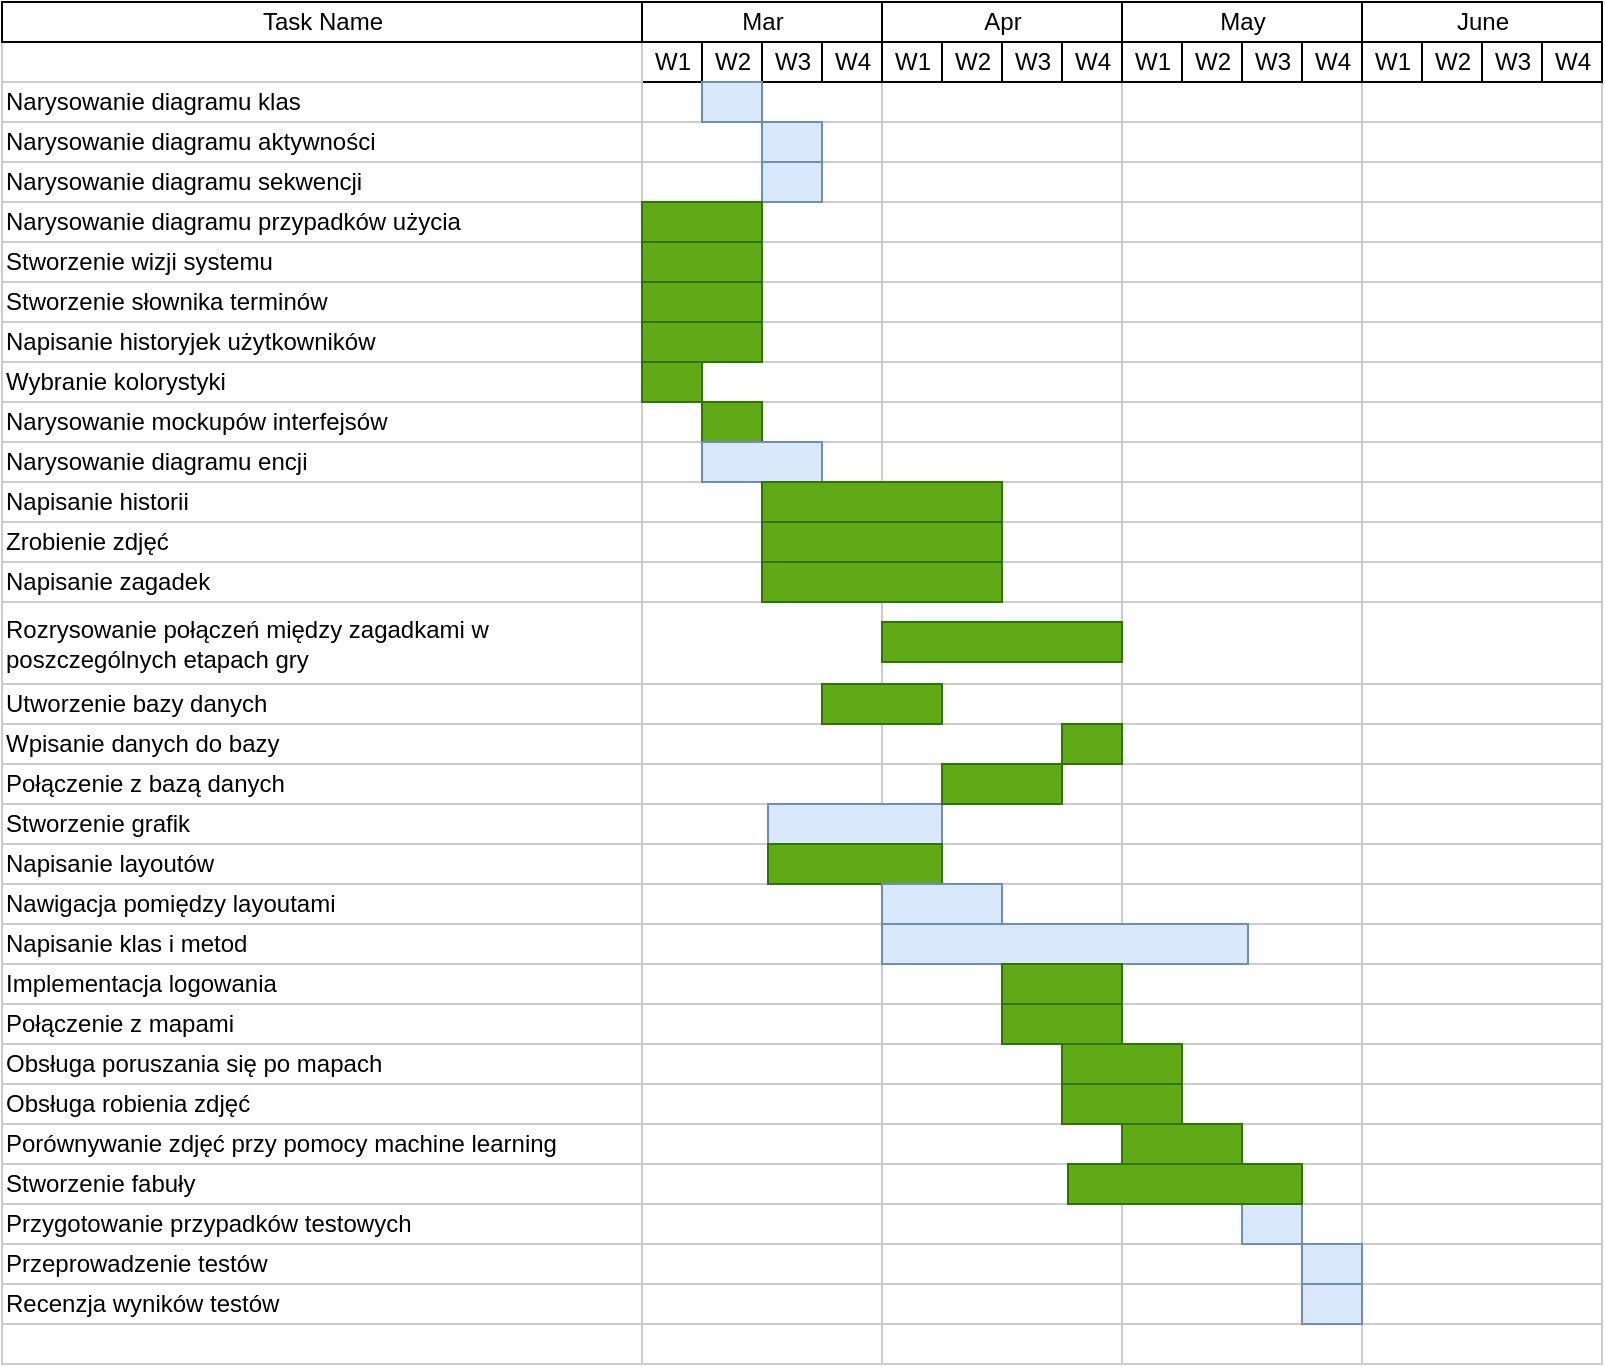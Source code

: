 <mxfile version="13.1.13" type="github">
  <diagram name="Page-1" id="2c4490ee-f0b8-94ab-5012-d5dc3445f7a3">
    <mxGraphModel dx="1038" dy="580" grid="1" gridSize="10" guides="1" tooltips="1" connect="0" arrows="1" fold="1" page="1" pageScale="1.5" pageWidth="1169" pageHeight="826" background="#ffffff" math="0" shadow="0">
      <root>
        <mxCell id="0" style=";html=1;" />
        <mxCell id="1" style=";html=1;" parent="0" />
        <mxCell id="67c90442a009f359-279" value="Mar" style="strokeWidth=1;fontStyle=0;html=1;" parent="1" vertex="1">
          <mxGeometry x="397" y="20" width="120" height="20" as="geometry" />
        </mxCell>
        <mxCell id="7a8b956e7d50b54d-104" value="Apr" style="strokeWidth=1;fontStyle=0;html=1;" parent="1" vertex="1">
          <mxGeometry x="517" y="20" width="120" height="20" as="geometry" />
        </mxCell>
        <mxCell id="7a8b956e7d50b54d-109" value="May" style="strokeWidth=1;fontStyle=0;html=1;" parent="1" vertex="1">
          <mxGeometry x="637" y="20" width="120" height="20" as="geometry" />
        </mxCell>
        <mxCell id="7a8b956e7d50b54d-114" value="June" style="strokeWidth=1;fontStyle=0;html=1;" parent="1" vertex="1">
          <mxGeometry x="757" y="20" width="120" height="20" as="geometry" />
        </mxCell>
        <mxCell id="7a8b956e7d50b54d-193" value="" style="align=left;strokeColor=#CCCCCC;html=1;" parent="1" vertex="1">
          <mxGeometry x="397" y="60" width="120" height="20" as="geometry" />
        </mxCell>
        <mxCell id="7a8b956e7d50b54d-194" value="" style="align=left;strokeColor=#CCCCCC;html=1;" parent="1" vertex="1">
          <mxGeometry x="397" y="80" width="120" height="20" as="geometry" />
        </mxCell>
        <mxCell id="7a8b956e7d50b54d-195" value="" style="align=left;strokeColor=#CCCCCC;html=1;" parent="1" vertex="1">
          <mxGeometry x="397" y="100" width="120" height="20" as="geometry" />
        </mxCell>
        <mxCell id="7a8b956e7d50b54d-196" value="" style="align=left;strokeColor=#CCCCCC;html=1;" parent="1" vertex="1">
          <mxGeometry x="397" y="120" width="120" height="20" as="geometry" />
        </mxCell>
        <mxCell id="7a8b956e7d50b54d-197" value="" style="align=left;strokeColor=#CCCCCC;html=1;" parent="1" vertex="1">
          <mxGeometry x="397" y="140" width="120" height="20" as="geometry" />
        </mxCell>
        <mxCell id="7a8b956e7d50b54d-198" value="" style="align=left;strokeColor=#CCCCCC;html=1;" parent="1" vertex="1">
          <mxGeometry x="397" y="160" width="120" height="20" as="geometry" />
        </mxCell>
        <mxCell id="7a8b956e7d50b54d-199" value="" style="align=left;strokeColor=#CCCCCC;html=1;" parent="1" vertex="1">
          <mxGeometry x="397" y="180" width="120" height="20" as="geometry" />
        </mxCell>
        <mxCell id="7a8b956e7d50b54d-200" value="" style="align=left;strokeColor=#CCCCCC;html=1;" parent="1" vertex="1">
          <mxGeometry x="397" y="200" width="120" height="20" as="geometry" />
        </mxCell>
        <mxCell id="7a8b956e7d50b54d-201" value="" style="align=left;strokeColor=#CCCCCC;html=1;" parent="1" vertex="1">
          <mxGeometry x="397" y="220" width="120" height="20" as="geometry" />
        </mxCell>
        <mxCell id="7a8b956e7d50b54d-202" value="" style="align=left;strokeColor=#CCCCCC;html=1;" parent="1" vertex="1">
          <mxGeometry x="397" y="240" width="120" height="20" as="geometry" />
        </mxCell>
        <mxCell id="7a8b956e7d50b54d-203" value="" style="align=left;strokeColor=#CCCCCC;html=1;" parent="1" vertex="1">
          <mxGeometry x="397" y="260" width="120" height="20" as="geometry" />
        </mxCell>
        <mxCell id="7a8b956e7d50b54d-204" value="" style="align=left;strokeColor=#CCCCCC;html=1;" parent="1" vertex="1">
          <mxGeometry x="397" y="280" width="120" height="20" as="geometry" />
        </mxCell>
        <mxCell id="7a8b956e7d50b54d-205" value="" style="align=left;strokeColor=#CCCCCC;html=1;" parent="1" vertex="1">
          <mxGeometry x="397" y="300" width="120" height="20" as="geometry" />
        </mxCell>
        <mxCell id="7a8b956e7d50b54d-206" value="" style="align=left;strokeColor=#CCCCCC;html=1;" parent="1" vertex="1">
          <mxGeometry x="397" y="320" width="120" height="41" as="geometry" />
        </mxCell>
        <mxCell id="7a8b956e7d50b54d-207" value="" style="align=left;strokeColor=#CCCCCC;html=1;" parent="1" vertex="1">
          <mxGeometry x="397" y="361" width="120" height="20" as="geometry" />
        </mxCell>
        <mxCell id="7a8b956e7d50b54d-208" value="" style="align=left;strokeColor=#CCCCCC;html=1;" parent="1" vertex="1">
          <mxGeometry x="397" y="381" width="120" height="20" as="geometry" />
        </mxCell>
        <mxCell id="7a8b956e7d50b54d-209" value="" style="align=left;strokeColor=#CCCCCC;html=1;" parent="1" vertex="1">
          <mxGeometry x="517" y="60" width="120" height="20" as="geometry" />
        </mxCell>
        <mxCell id="7a8b956e7d50b54d-210" value="" style="align=left;strokeColor=#CCCCCC;html=1;" parent="1" vertex="1">
          <mxGeometry x="517" y="80" width="120" height="20" as="geometry" />
        </mxCell>
        <mxCell id="7a8b956e7d50b54d-211" value="" style="align=left;strokeColor=#CCCCCC;html=1;" parent="1" vertex="1">
          <mxGeometry x="517" y="100" width="120" height="20" as="geometry" />
        </mxCell>
        <mxCell id="7a8b956e7d50b54d-212" value="" style="align=left;strokeColor=#CCCCCC;html=1;" parent="1" vertex="1">
          <mxGeometry x="517" y="120" width="120" height="20" as="geometry" />
        </mxCell>
        <mxCell id="7a8b956e7d50b54d-213" value="" style="align=left;strokeColor=#CCCCCC;html=1;" parent="1" vertex="1">
          <mxGeometry x="517" y="140" width="120" height="20" as="geometry" />
        </mxCell>
        <mxCell id="7a8b956e7d50b54d-214" value="" style="align=left;strokeColor=#CCCCCC;html=1;" parent="1" vertex="1">
          <mxGeometry x="517" y="160" width="120" height="20" as="geometry" />
        </mxCell>
        <mxCell id="7a8b956e7d50b54d-215" value="" style="align=left;strokeColor=#CCCCCC;html=1;" parent="1" vertex="1">
          <mxGeometry x="517" y="180" width="120" height="20" as="geometry" />
        </mxCell>
        <mxCell id="7a8b956e7d50b54d-216" value="" style="align=left;strokeColor=#CCCCCC;html=1;" parent="1" vertex="1">
          <mxGeometry x="517" y="200" width="120" height="20" as="geometry" />
        </mxCell>
        <mxCell id="7a8b956e7d50b54d-217" value="" style="align=left;strokeColor=#CCCCCC;html=1;" parent="1" vertex="1">
          <mxGeometry x="517" y="220" width="120" height="20" as="geometry" />
        </mxCell>
        <mxCell id="7a8b956e7d50b54d-218" value="" style="align=left;strokeColor=#CCCCCC;html=1;" parent="1" vertex="1">
          <mxGeometry x="517" y="240" width="120" height="20" as="geometry" />
        </mxCell>
        <mxCell id="7a8b956e7d50b54d-219" value="" style="align=left;strokeColor=#CCCCCC;html=1;" parent="1" vertex="1">
          <mxGeometry x="517" y="260" width="120" height="20" as="geometry" />
        </mxCell>
        <mxCell id="7a8b956e7d50b54d-220" value="" style="align=left;strokeColor=#CCCCCC;html=1;" parent="1" vertex="1">
          <mxGeometry x="517" y="280" width="120" height="20" as="geometry" />
        </mxCell>
        <mxCell id="7a8b956e7d50b54d-221" value="" style="align=left;strokeColor=#CCCCCC;html=1;" parent="1" vertex="1">
          <mxGeometry x="517" y="300" width="120" height="20" as="geometry" />
        </mxCell>
        <mxCell id="7a8b956e7d50b54d-222" value="" style="align=left;strokeColor=#CCCCCC;html=1;" parent="1" vertex="1">
          <mxGeometry x="517" y="320" width="120" height="41" as="geometry" />
        </mxCell>
        <mxCell id="7a8b956e7d50b54d-223" value="" style="align=left;strokeColor=#CCCCCC;html=1;" parent="1" vertex="1">
          <mxGeometry x="517" y="361" width="120" height="20" as="geometry" />
        </mxCell>
        <mxCell id="7a8b956e7d50b54d-224" value="" style="align=left;strokeColor=#CCCCCC;html=1;" parent="1" vertex="1">
          <mxGeometry x="517" y="381" width="120" height="20" as="geometry" />
        </mxCell>
        <mxCell id="7a8b956e7d50b54d-225" value="" style="align=left;strokeColor=#CCCCCC;html=1;" parent="1" vertex="1">
          <mxGeometry x="637" y="60" width="120" height="20" as="geometry" />
        </mxCell>
        <mxCell id="7a8b956e7d50b54d-226" value="" style="align=left;strokeColor=#CCCCCC;html=1;" parent="1" vertex="1">
          <mxGeometry x="637" y="80" width="120" height="20" as="geometry" />
        </mxCell>
        <mxCell id="7a8b956e7d50b54d-227" value="" style="align=left;strokeColor=#CCCCCC;html=1;" parent="1" vertex="1">
          <mxGeometry x="637" y="100" width="120" height="20" as="geometry" />
        </mxCell>
        <mxCell id="7a8b956e7d50b54d-228" value="" style="align=left;strokeColor=#CCCCCC;html=1;" parent="1" vertex="1">
          <mxGeometry x="637" y="120" width="120" height="20" as="geometry" />
        </mxCell>
        <mxCell id="7a8b956e7d50b54d-229" value="" style="align=left;strokeColor=#CCCCCC;html=1;" parent="1" vertex="1">
          <mxGeometry x="637" y="140" width="120" height="20" as="geometry" />
        </mxCell>
        <mxCell id="7a8b956e7d50b54d-230" value="" style="align=left;strokeColor=#CCCCCC;html=1;" parent="1" vertex="1">
          <mxGeometry x="637" y="160" width="120" height="20" as="geometry" />
        </mxCell>
        <mxCell id="7a8b956e7d50b54d-231" value="" style="align=left;strokeColor=#CCCCCC;html=1;" parent="1" vertex="1">
          <mxGeometry x="637" y="180" width="120" height="20" as="geometry" />
        </mxCell>
        <mxCell id="7a8b956e7d50b54d-232" value="" style="align=left;strokeColor=#CCCCCC;html=1;" parent="1" vertex="1">
          <mxGeometry x="637" y="200" width="120" height="20" as="geometry" />
        </mxCell>
        <mxCell id="7a8b956e7d50b54d-233" value="" style="align=left;strokeColor=#CCCCCC;html=1;" parent="1" vertex="1">
          <mxGeometry x="637" y="220" width="120" height="20" as="geometry" />
        </mxCell>
        <mxCell id="7a8b956e7d50b54d-234" value="" style="align=left;strokeColor=#CCCCCC;html=1;" parent="1" vertex="1">
          <mxGeometry x="637" y="240" width="120" height="20" as="geometry" />
        </mxCell>
        <mxCell id="7a8b956e7d50b54d-235" value="" style="align=left;strokeColor=#CCCCCC;html=1;" parent="1" vertex="1">
          <mxGeometry x="637" y="260" width="120" height="20" as="geometry" />
        </mxCell>
        <mxCell id="7a8b956e7d50b54d-236" value="" style="align=left;strokeColor=#CCCCCC;html=1;" parent="1" vertex="1">
          <mxGeometry x="637" y="280" width="120" height="20" as="geometry" />
        </mxCell>
        <mxCell id="7a8b956e7d50b54d-237" value="" style="align=left;strokeColor=#CCCCCC;html=1;" parent="1" vertex="1">
          <mxGeometry x="637" y="300" width="120" height="20" as="geometry" />
        </mxCell>
        <mxCell id="7a8b956e7d50b54d-238" value="" style="align=left;strokeColor=#CCCCCC;html=1;" parent="1" vertex="1">
          <mxGeometry x="637" y="320" width="120" height="41" as="geometry" />
        </mxCell>
        <mxCell id="7a8b956e7d50b54d-239" value="" style="align=left;strokeColor=#CCCCCC;html=1;" parent="1" vertex="1">
          <mxGeometry x="637" y="361" width="120" height="20" as="geometry" />
        </mxCell>
        <mxCell id="7a8b956e7d50b54d-240" value="" style="align=left;strokeColor=#CCCCCC;html=1;" parent="1" vertex="1">
          <mxGeometry x="637" y="381" width="120" height="20" as="geometry" />
        </mxCell>
        <mxCell id="7a8b956e7d50b54d-241" value="" style="align=left;strokeColor=#CCCCCC;html=1;" parent="1" vertex="1">
          <mxGeometry x="757" y="60" width="120" height="20" as="geometry" />
        </mxCell>
        <mxCell id="7a8b956e7d50b54d-242" value="" style="align=left;strokeColor=#CCCCCC;html=1;" parent="1" vertex="1">
          <mxGeometry x="757" y="80" width="120" height="20" as="geometry" />
        </mxCell>
        <mxCell id="7a8b956e7d50b54d-243" value="" style="align=left;strokeColor=#CCCCCC;html=1;" parent="1" vertex="1">
          <mxGeometry x="757" y="100" width="120" height="20" as="geometry" />
        </mxCell>
        <mxCell id="7a8b956e7d50b54d-244" value="" style="align=left;strokeColor=#CCCCCC;html=1;" parent="1" vertex="1">
          <mxGeometry x="757" y="120" width="120" height="20" as="geometry" />
        </mxCell>
        <mxCell id="7a8b956e7d50b54d-245" value="" style="align=left;strokeColor=#CCCCCC;html=1;" parent="1" vertex="1">
          <mxGeometry x="757" y="140" width="120" height="20" as="geometry" />
        </mxCell>
        <mxCell id="7a8b956e7d50b54d-246" value="" style="align=left;strokeColor=#CCCCCC;html=1;" parent="1" vertex="1">
          <mxGeometry x="757" y="160" width="120" height="20" as="geometry" />
        </mxCell>
        <mxCell id="7a8b956e7d50b54d-247" value="" style="align=left;strokeColor=#CCCCCC;html=1;" parent="1" vertex="1">
          <mxGeometry x="757" y="180" width="120" height="20" as="geometry" />
        </mxCell>
        <mxCell id="7a8b956e7d50b54d-248" value="" style="align=left;strokeColor=#CCCCCC;html=1;" parent="1" vertex="1">
          <mxGeometry x="757" y="200" width="120" height="20" as="geometry" />
        </mxCell>
        <mxCell id="7a8b956e7d50b54d-249" value="" style="align=left;strokeColor=#CCCCCC;html=1;" parent="1" vertex="1">
          <mxGeometry x="757" y="220" width="120" height="20" as="geometry" />
        </mxCell>
        <mxCell id="7a8b956e7d50b54d-250" value="" style="align=left;strokeColor=#CCCCCC;html=1;" parent="1" vertex="1">
          <mxGeometry x="757" y="240" width="120" height="20" as="geometry" />
        </mxCell>
        <mxCell id="7a8b956e7d50b54d-251" value="" style="align=left;strokeColor=#CCCCCC;html=1;" parent="1" vertex="1">
          <mxGeometry x="757" y="260" width="120" height="20" as="geometry" />
        </mxCell>
        <mxCell id="7a8b956e7d50b54d-252" value="" style="align=left;strokeColor=#CCCCCC;html=1;" parent="1" vertex="1">
          <mxGeometry x="757" y="280" width="120" height="20" as="geometry" />
        </mxCell>
        <mxCell id="7a8b956e7d50b54d-253" value="" style="align=left;strokeColor=#CCCCCC;html=1;" parent="1" vertex="1">
          <mxGeometry x="757" y="300" width="120" height="20" as="geometry" />
        </mxCell>
        <mxCell id="7a8b956e7d50b54d-254" value="" style="align=left;strokeColor=#CCCCCC;html=1;" parent="1" vertex="1">
          <mxGeometry x="757" y="320" width="120" height="41" as="geometry" />
        </mxCell>
        <mxCell id="7a8b956e7d50b54d-255" value="" style="align=left;strokeColor=#CCCCCC;html=1;" parent="1" vertex="1">
          <mxGeometry x="757" y="361" width="120" height="20" as="geometry" />
        </mxCell>
        <mxCell id="7a8b956e7d50b54d-256" value="" style="align=left;strokeColor=#CCCCCC;html=1;" parent="1" vertex="1">
          <mxGeometry x="757" y="381" width="120" height="20" as="geometry" />
        </mxCell>
        <mxCell id="7a8b956e7d50b54d-100" value="W1" style="strokeWidth=1;fontStyle=0;html=1;" parent="1" vertex="1">
          <mxGeometry x="397" y="40" width="30" height="20" as="geometry" />
        </mxCell>
        <mxCell id="7a8b956e7d50b54d-101" value="W2" style="strokeWidth=1;fontStyle=0;html=1;imageWidth=24;" parent="1" vertex="1">
          <mxGeometry x="427" y="40" width="30" height="20" as="geometry" />
        </mxCell>
        <mxCell id="7a8b956e7d50b54d-102" value="W3" style="strokeWidth=1;fontStyle=0;html=1;" parent="1" vertex="1">
          <mxGeometry x="457" y="40" width="30" height="20" as="geometry" />
        </mxCell>
        <mxCell id="7a8b956e7d50b54d-103" value="W4" style="strokeWidth=1;fontStyle=0;html=1;" parent="1" vertex="1">
          <mxGeometry x="487" y="40" width="30" height="20" as="geometry" />
        </mxCell>
        <mxCell id="7a8b956e7d50b54d-105" value="W1" style="strokeWidth=1;fontStyle=0;html=1;" parent="1" vertex="1">
          <mxGeometry x="517" y="40" width="30" height="20" as="geometry" />
        </mxCell>
        <mxCell id="7a8b956e7d50b54d-106" value="W2" style="strokeWidth=1;fontStyle=0;html=1;" parent="1" vertex="1">
          <mxGeometry x="547" y="40" width="30" height="20" as="geometry" />
        </mxCell>
        <mxCell id="7a8b956e7d50b54d-107" value="W3" style="strokeWidth=1;fontStyle=0;html=1;" parent="1" vertex="1">
          <mxGeometry x="577" y="40" width="30" height="20" as="geometry" />
        </mxCell>
        <mxCell id="7a8b956e7d50b54d-108" value="W4" style="strokeWidth=1;fontStyle=0;html=1;" parent="1" vertex="1">
          <mxGeometry x="607" y="40" width="30" height="20" as="geometry" />
        </mxCell>
        <mxCell id="7a8b956e7d50b54d-110" value="W1" style="strokeWidth=1;fontStyle=0;html=1;" parent="1" vertex="1">
          <mxGeometry x="637" y="40" width="30" height="20" as="geometry" />
        </mxCell>
        <mxCell id="7a8b956e7d50b54d-111" value="W2" style="strokeWidth=1;fontStyle=0;html=1;" parent="1" vertex="1">
          <mxGeometry x="667" y="40" width="30" height="20" as="geometry" />
        </mxCell>
        <mxCell id="7a8b956e7d50b54d-112" value="W3" style="strokeWidth=1;fontStyle=0;html=1;" parent="1" vertex="1">
          <mxGeometry x="697" y="40" width="30" height="20" as="geometry" />
        </mxCell>
        <mxCell id="7a8b956e7d50b54d-113" value="W4" style="strokeWidth=1;fontStyle=0;html=1;" parent="1" vertex="1">
          <mxGeometry x="727" y="40" width="30" height="20" as="geometry" />
        </mxCell>
        <mxCell id="7a8b956e7d50b54d-115" value="W1" style="strokeWidth=1;fontStyle=0;html=1;" parent="1" vertex="1">
          <mxGeometry x="757" y="40" width="30" height="20" as="geometry" />
        </mxCell>
        <mxCell id="7a8b956e7d50b54d-116" value="W2" style="strokeWidth=1;fontStyle=0;html=1;" parent="1" vertex="1">
          <mxGeometry x="787" y="40" width="30" height="20" as="geometry" />
        </mxCell>
        <mxCell id="7a8b956e7d50b54d-117" value="W3" style="strokeWidth=1;fontStyle=0;html=1;" parent="1" vertex="1">
          <mxGeometry x="817" y="40" width="30" height="20" as="geometry" />
        </mxCell>
        <mxCell id="7a8b956e7d50b54d-118" value="W4" style="strokeWidth=1;fontStyle=0;html=1;" parent="1" vertex="1">
          <mxGeometry x="847" y="40" width="30" height="20" as="geometry" />
        </mxCell>
        <mxCell id="7a8b956e7d50b54d-358" value="" style="align=left;strokeColor=#6c8ebf;html=1;fillColor=#dae8fc;" parent="1" vertex="1">
          <mxGeometry x="427" y="60" width="30" height="20" as="geometry" />
        </mxCell>
        <mxCell id="7a8b956e7d50b54d-359" value="" style="align=left;strokeColor=#6c8ebf;html=1;fillColor=#dae8fc;" parent="1" vertex="1">
          <mxGeometry x="457" y="80" width="30" height="20" as="geometry" />
        </mxCell>
        <mxCell id="7a8b956e7d50b54d-360" value="" style="align=left;strokeColor=#6c8ebf;html=1;fillColor=#dae8fc;" parent="1" vertex="1">
          <mxGeometry x="457" y="100" width="30" height="20" as="geometry" />
        </mxCell>
        <mxCell id="xku63MTmwabZHnDBrseJ-1" value="" style="align=left;strokeColor=#CCCCCC;html=1;" parent="1" vertex="1">
          <mxGeometry x="77.0" y="40.0" width="320.0" height="20.0" as="geometry" />
        </mxCell>
        <mxCell id="xku63MTmwabZHnDBrseJ-2" value="Narysowanie diagramu klas" style="align=left;strokeColor=#CCCCCC;html=1;" parent="1" vertex="1">
          <mxGeometry x="77" y="60.0" width="320" height="20" as="geometry" />
        </mxCell>
        <mxCell id="xku63MTmwabZHnDBrseJ-3" value="Narysowanie diagramu aktywności" style="align=left;strokeColor=#CCCCCC;html=1;" parent="1" vertex="1">
          <mxGeometry x="77.0" y="80.0" width="320.0" height="20" as="geometry" />
        </mxCell>
        <mxCell id="xku63MTmwabZHnDBrseJ-4" value="Narysowanie diagramu sekwencji" style="align=left;strokeColor=#CCCCCC;html=1;" parent="1" vertex="1">
          <mxGeometry x="77.0" y="100.0" width="320.0" height="20" as="geometry" />
        </mxCell>
        <mxCell id="xku63MTmwabZHnDBrseJ-5" value="Narysowanie diagramu przypadków użycia" style="align=left;strokeColor=#CCCCCC;html=1;" parent="1" vertex="1">
          <mxGeometry x="77.0" y="120.0" width="320.0" height="20" as="geometry" />
        </mxCell>
        <mxCell id="xku63MTmwabZHnDBrseJ-6" value="Stworzenie wizji systemu" style="align=left;strokeColor=#CCCCCC;html=1;" parent="1" vertex="1">
          <mxGeometry x="77.0" y="140.0" width="320.0" height="20" as="geometry" />
        </mxCell>
        <mxCell id="xku63MTmwabZHnDBrseJ-7" value="Task Name" style="strokeWidth=1;fontStyle=0;html=1;" parent="1" vertex="1">
          <mxGeometry x="77" y="20" width="320" height="20" as="geometry" />
        </mxCell>
        <mxCell id="xku63MTmwabZHnDBrseJ-8" value="Stworzenie słownika terminów" style="align=left;strokeColor=#CCCCCC;html=1;" parent="1" vertex="1">
          <mxGeometry x="77.0" y="160.0" width="320.0" height="20" as="geometry" />
        </mxCell>
        <mxCell id="xku63MTmwabZHnDBrseJ-9" value="Napisanie historyjek użytkowników" style="align=left;strokeColor=#CCCCCC;html=1;" parent="1" vertex="1">
          <mxGeometry x="77.0" y="180.0" width="320.0" height="20" as="geometry" />
        </mxCell>
        <mxCell id="xku63MTmwabZHnDBrseJ-10" value="Wybranie kolorystyki" style="align=left;strokeColor=#CCCCCC;html=1;" parent="1" vertex="1">
          <mxGeometry x="77.0" y="200.0" width="320.0" height="20" as="geometry" />
        </mxCell>
        <mxCell id="xku63MTmwabZHnDBrseJ-13" value="Narysowanie mockupów interfejsów" style="align=left;strokeColor=#CCCCCC;html=1;" parent="1" vertex="1">
          <mxGeometry x="77.0" y="220.0" width="320.0" height="20" as="geometry" />
        </mxCell>
        <mxCell id="xku63MTmwabZHnDBrseJ-14" value="Narysowanie diagramu encji" style="align=left;strokeColor=#CCCCCC;html=1;" parent="1" vertex="1">
          <mxGeometry x="77.0" y="240.0" width="320.0" height="20" as="geometry" />
        </mxCell>
        <mxCell id="xku63MTmwabZHnDBrseJ-15" value="Napisanie historii&amp;nbsp;" style="align=left;strokeColor=#CCCCCC;html=1;" parent="1" vertex="1">
          <mxGeometry x="77.0" y="260.0" width="320.0" height="20" as="geometry" />
        </mxCell>
        <mxCell id="xku63MTmwabZHnDBrseJ-16" value="Zrobienie zdjęć" style="align=left;strokeColor=#CCCCCC;html=1;" parent="1" vertex="1">
          <mxGeometry x="77.0" y="280.0" width="320.0" height="20" as="geometry" />
        </mxCell>
        <mxCell id="xku63MTmwabZHnDBrseJ-17" value="Napisanie zagadek" style="align=left;strokeColor=#CCCCCC;html=1;" parent="1" vertex="1">
          <mxGeometry x="77.0" y="300.0" width="320.0" height="20" as="geometry" />
        </mxCell>
        <mxCell id="xku63MTmwabZHnDBrseJ-18" value="Rozrysowanie połączeń między zagadkami w &lt;br&gt;poszczególnych etapach gry" style="align=left;strokeColor=#CCCCCC;html=1;" parent="1" vertex="1">
          <mxGeometry x="77" y="320" width="320" height="41" as="geometry" />
        </mxCell>
        <mxCell id="xku63MTmwabZHnDBrseJ-19" value="Utworzenie bazy danych" style="align=left;strokeColor=#CCCCCC;html=1;" parent="1" vertex="1">
          <mxGeometry x="77.0" y="361.0" width="320.0" height="20" as="geometry" />
        </mxCell>
        <mxCell id="xku63MTmwabZHnDBrseJ-20" value="Wpisanie danych do bazy" style="align=left;strokeColor=#CCCCCC;html=1;" parent="1" vertex="1">
          <mxGeometry x="77.0" y="381.0" width="320.0" height="20" as="geometry" />
        </mxCell>
        <mxCell id="xku63MTmwabZHnDBrseJ-21" value="" style="align=left;strokeColor=#CCCCCC;html=1;" parent="1" vertex="1">
          <mxGeometry x="397" y="401" width="120" height="20" as="geometry" />
        </mxCell>
        <mxCell id="xku63MTmwabZHnDBrseJ-22" value="" style="align=left;strokeColor=#CCCCCC;html=1;" parent="1" vertex="1">
          <mxGeometry x="397" y="421" width="120" height="20" as="geometry" />
        </mxCell>
        <mxCell id="xku63MTmwabZHnDBrseJ-23" value="" style="align=left;strokeColor=#CCCCCC;html=1;" parent="1" vertex="1">
          <mxGeometry x="397" y="441" width="120" height="20" as="geometry" />
        </mxCell>
        <mxCell id="xku63MTmwabZHnDBrseJ-24" value="" style="align=left;strokeColor=#CCCCCC;html=1;" parent="1" vertex="1">
          <mxGeometry x="397" y="461" width="120" height="20" as="geometry" />
        </mxCell>
        <mxCell id="xku63MTmwabZHnDBrseJ-25" value="" style="align=left;strokeColor=#CCCCCC;html=1;" parent="1" vertex="1">
          <mxGeometry x="397" y="481" width="120" height="20" as="geometry" />
        </mxCell>
        <mxCell id="xku63MTmwabZHnDBrseJ-26" value="" style="align=left;strokeColor=#CCCCCC;html=1;" parent="1" vertex="1">
          <mxGeometry x="397" y="501" width="120" height="20" as="geometry" />
        </mxCell>
        <mxCell id="xku63MTmwabZHnDBrseJ-27" value="" style="align=left;strokeColor=#CCCCCC;html=1;" parent="1" vertex="1">
          <mxGeometry x="397" y="521" width="120" height="20" as="geometry" />
        </mxCell>
        <mxCell id="xku63MTmwabZHnDBrseJ-28" value="" style="align=left;strokeColor=#CCCCCC;html=1;" parent="1" vertex="1">
          <mxGeometry x="397" y="541" width="120" height="20" as="geometry" />
        </mxCell>
        <mxCell id="xku63MTmwabZHnDBrseJ-29" value="" style="align=left;strokeColor=#CCCCCC;html=1;" parent="1" vertex="1">
          <mxGeometry x="517" y="401" width="120" height="20" as="geometry" />
        </mxCell>
        <mxCell id="xku63MTmwabZHnDBrseJ-30" value="" style="align=left;strokeColor=#CCCCCC;html=1;" parent="1" vertex="1">
          <mxGeometry x="517" y="421" width="120" height="20" as="geometry" />
        </mxCell>
        <mxCell id="xku63MTmwabZHnDBrseJ-31" value="" style="align=left;strokeColor=#CCCCCC;html=1;" parent="1" vertex="1">
          <mxGeometry x="517" y="441" width="120" height="20" as="geometry" />
        </mxCell>
        <mxCell id="xku63MTmwabZHnDBrseJ-32" value="" style="align=left;strokeColor=#CCCCCC;html=1;" parent="1" vertex="1">
          <mxGeometry x="517" y="461" width="120" height="20" as="geometry" />
        </mxCell>
        <mxCell id="xku63MTmwabZHnDBrseJ-33" value="" style="align=left;strokeColor=#CCCCCC;html=1;" parent="1" vertex="1">
          <mxGeometry x="517" y="481" width="120" height="20" as="geometry" />
        </mxCell>
        <mxCell id="xku63MTmwabZHnDBrseJ-34" value="" style="align=left;strokeColor=#CCCCCC;html=1;" parent="1" vertex="1">
          <mxGeometry x="517" y="501" width="120" height="20" as="geometry" />
        </mxCell>
        <mxCell id="xku63MTmwabZHnDBrseJ-35" value="" style="align=left;strokeColor=#CCCCCC;html=1;" parent="1" vertex="1">
          <mxGeometry x="517" y="521" width="120" height="20" as="geometry" />
        </mxCell>
        <mxCell id="xku63MTmwabZHnDBrseJ-36" value="" style="align=left;strokeColor=#CCCCCC;html=1;" parent="1" vertex="1">
          <mxGeometry x="517" y="541" width="120" height="20" as="geometry" />
        </mxCell>
        <mxCell id="xku63MTmwabZHnDBrseJ-37" value="" style="align=left;strokeColor=#CCCCCC;html=1;" parent="1" vertex="1">
          <mxGeometry x="637" y="401" width="120" height="20" as="geometry" />
        </mxCell>
        <mxCell id="xku63MTmwabZHnDBrseJ-38" value="" style="align=left;strokeColor=#CCCCCC;html=1;" parent="1" vertex="1">
          <mxGeometry x="637" y="421" width="120" height="20" as="geometry" />
        </mxCell>
        <mxCell id="xku63MTmwabZHnDBrseJ-39" value="" style="align=left;strokeColor=#CCCCCC;html=1;" parent="1" vertex="1">
          <mxGeometry x="637" y="441" width="120" height="20" as="geometry" />
        </mxCell>
        <mxCell id="xku63MTmwabZHnDBrseJ-40" value="" style="align=left;strokeColor=#CCCCCC;html=1;" parent="1" vertex="1">
          <mxGeometry x="637" y="461" width="120" height="20" as="geometry" />
        </mxCell>
        <mxCell id="xku63MTmwabZHnDBrseJ-41" value="" style="align=left;strokeColor=#CCCCCC;html=1;" parent="1" vertex="1">
          <mxGeometry x="637" y="481" width="120" height="20" as="geometry" />
        </mxCell>
        <mxCell id="xku63MTmwabZHnDBrseJ-42" value="" style="align=left;strokeColor=#CCCCCC;html=1;" parent="1" vertex="1">
          <mxGeometry x="637" y="501" width="120" height="20" as="geometry" />
        </mxCell>
        <mxCell id="xku63MTmwabZHnDBrseJ-43" value="" style="align=left;strokeColor=#CCCCCC;html=1;" parent="1" vertex="1">
          <mxGeometry x="637" y="521" width="120" height="20" as="geometry" />
        </mxCell>
        <mxCell id="xku63MTmwabZHnDBrseJ-44" value="" style="align=left;strokeColor=#CCCCCC;html=1;" parent="1" vertex="1">
          <mxGeometry x="637" y="541" width="120" height="20" as="geometry" />
        </mxCell>
        <mxCell id="xku63MTmwabZHnDBrseJ-45" value="" style="align=left;strokeColor=#CCCCCC;html=1;" parent="1" vertex="1">
          <mxGeometry x="757" y="401" width="120" height="20" as="geometry" />
        </mxCell>
        <mxCell id="xku63MTmwabZHnDBrseJ-46" value="" style="align=left;strokeColor=#CCCCCC;html=1;" parent="1" vertex="1">
          <mxGeometry x="757" y="421" width="120" height="20" as="geometry" />
        </mxCell>
        <mxCell id="xku63MTmwabZHnDBrseJ-47" value="" style="align=left;strokeColor=#CCCCCC;html=1;" parent="1" vertex="1">
          <mxGeometry x="757" y="441" width="120" height="20" as="geometry" />
        </mxCell>
        <mxCell id="xku63MTmwabZHnDBrseJ-48" value="" style="align=left;strokeColor=#CCCCCC;html=1;" parent="1" vertex="1">
          <mxGeometry x="757" y="461" width="120" height="20" as="geometry" />
        </mxCell>
        <mxCell id="xku63MTmwabZHnDBrseJ-49" value="" style="align=left;strokeColor=#CCCCCC;html=1;" parent="1" vertex="1">
          <mxGeometry x="757" y="481" width="120" height="20" as="geometry" />
        </mxCell>
        <mxCell id="xku63MTmwabZHnDBrseJ-50" value="" style="align=left;strokeColor=#CCCCCC;html=1;" parent="1" vertex="1">
          <mxGeometry x="757" y="501" width="120" height="20" as="geometry" />
        </mxCell>
        <mxCell id="xku63MTmwabZHnDBrseJ-51" value="" style="align=left;strokeColor=#CCCCCC;html=1;" parent="1" vertex="1">
          <mxGeometry x="757" y="521" width="120" height="20" as="geometry" />
        </mxCell>
        <mxCell id="xku63MTmwabZHnDBrseJ-52" value="" style="align=left;strokeColor=#CCCCCC;html=1;" parent="1" vertex="1">
          <mxGeometry x="757" y="541" width="120" height="20" as="geometry" />
        </mxCell>
        <mxCell id="xku63MTmwabZHnDBrseJ-55" value="Połączenie z bazą danych" style="align=left;strokeColor=#CCCCCC;html=1;" parent="1" vertex="1">
          <mxGeometry x="77.0" y="401.0" width="320.0" height="20" as="geometry" />
        </mxCell>
        <mxCell id="xku63MTmwabZHnDBrseJ-56" value="Stworzenie grafik" style="align=left;strokeColor=#CCCCCC;html=1;" parent="1" vertex="1">
          <mxGeometry x="77.0" y="421.0" width="320.0" height="20" as="geometry" />
        </mxCell>
        <mxCell id="xku63MTmwabZHnDBrseJ-57" value="Napisanie layoutów" style="align=left;strokeColor=#CCCCCC;html=1;" parent="1" vertex="1">
          <mxGeometry x="77.0" y="441.0" width="320.0" height="20" as="geometry" />
        </mxCell>
        <mxCell id="xku63MTmwabZHnDBrseJ-58" value="Nawigacja pomiędzy layoutami" style="align=left;strokeColor=#CCCCCC;html=1;" parent="1" vertex="1">
          <mxGeometry x="77.0" y="461.0" width="320.0" height="20" as="geometry" />
        </mxCell>
        <mxCell id="xku63MTmwabZHnDBrseJ-59" value="Napisanie klas i metod" style="align=left;strokeColor=#CCCCCC;html=1;" parent="1" vertex="1">
          <mxGeometry x="77.0" y="481.0" width="320.0" height="20" as="geometry" />
        </mxCell>
        <mxCell id="xku63MTmwabZHnDBrseJ-60" value="Implementacja logowania" style="align=left;strokeColor=#CCCCCC;html=1;" parent="1" vertex="1">
          <mxGeometry x="77.0" y="501.0" width="320.0" height="20" as="geometry" />
        </mxCell>
        <mxCell id="xku63MTmwabZHnDBrseJ-61" value="Połączenie z mapami" style="align=left;strokeColor=#CCCCCC;html=1;" parent="1" vertex="1">
          <mxGeometry x="77.0" y="521.0" width="320.0" height="20" as="geometry" />
        </mxCell>
        <mxCell id="xku63MTmwabZHnDBrseJ-62" value="Obsługa poruszania się po mapach" style="align=left;strokeColor=#CCCCCC;html=1;" parent="1" vertex="1">
          <mxGeometry x="77.0" y="541.0" width="320.0" height="20" as="geometry" />
        </mxCell>
        <mxCell id="xku63MTmwabZHnDBrseJ-153" value="" style="align=left;strokeColor=#CCCCCC;html=1;" parent="1" vertex="1">
          <mxGeometry x="397" y="561" width="120" height="20" as="geometry" />
        </mxCell>
        <mxCell id="xku63MTmwabZHnDBrseJ-154" value="" style="align=left;strokeColor=#CCCCCC;html=1;" parent="1" vertex="1">
          <mxGeometry x="397" y="581" width="120" height="20" as="geometry" />
        </mxCell>
        <mxCell id="xku63MTmwabZHnDBrseJ-155" value="" style="align=left;strokeColor=#CCCCCC;html=1;" parent="1" vertex="1">
          <mxGeometry x="517" y="561" width="120" height="20" as="geometry" />
        </mxCell>
        <mxCell id="xku63MTmwabZHnDBrseJ-156" value="" style="align=left;strokeColor=#CCCCCC;html=1;" parent="1" vertex="1">
          <mxGeometry x="517" y="581" width="120" height="20" as="geometry" />
        </mxCell>
        <mxCell id="xku63MTmwabZHnDBrseJ-157" value="" style="align=left;strokeColor=#CCCCCC;html=1;" parent="1" vertex="1">
          <mxGeometry x="637" y="561" width="120" height="20" as="geometry" />
        </mxCell>
        <mxCell id="xku63MTmwabZHnDBrseJ-158" value="" style="align=left;strokeColor=#CCCCCC;html=1;" parent="1" vertex="1">
          <mxGeometry x="637" y="581" width="120" height="20" as="geometry" />
        </mxCell>
        <mxCell id="xku63MTmwabZHnDBrseJ-159" value="" style="align=left;strokeColor=#CCCCCC;html=1;" parent="1" vertex="1">
          <mxGeometry x="757" y="561" width="120" height="20" as="geometry" />
        </mxCell>
        <mxCell id="xku63MTmwabZHnDBrseJ-160" value="" style="align=left;strokeColor=#CCCCCC;html=1;" parent="1" vertex="1">
          <mxGeometry x="757" y="581" width="120" height="20" as="geometry" />
        </mxCell>
        <mxCell id="xku63MTmwabZHnDBrseJ-161" value="Obsługa robienia zdjęć" style="align=left;strokeColor=#CCCCCC;html=1;" parent="1" vertex="1">
          <mxGeometry x="77.0" y="561.0" width="320.0" height="20" as="geometry" />
        </mxCell>
        <mxCell id="xku63MTmwabZHnDBrseJ-162" value="Porównywanie zdjęć przy pomocy machine learning" style="align=left;strokeColor=#CCCCCC;html=1;" parent="1" vertex="1">
          <mxGeometry x="77.0" y="581.0" width="320.0" height="20" as="geometry" />
        </mxCell>
        <mxCell id="xku63MTmwabZHnDBrseJ-163" value="" style="align=left;strokeColor=#CCCCCC;html=1;" parent="1" vertex="1">
          <mxGeometry x="397" y="601" width="120" height="20" as="geometry" />
        </mxCell>
        <mxCell id="xku63MTmwabZHnDBrseJ-164" value="" style="align=left;strokeColor=#CCCCCC;html=1;" parent="1" vertex="1">
          <mxGeometry x="397" y="621" width="120" height="20" as="geometry" />
        </mxCell>
        <mxCell id="xku63MTmwabZHnDBrseJ-165" value="" style="align=left;strokeColor=#CCCCCC;html=1;" parent="1" vertex="1">
          <mxGeometry x="397" y="641" width="120" height="20" as="geometry" />
        </mxCell>
        <mxCell id="xku63MTmwabZHnDBrseJ-166" value="" style="align=left;strokeColor=#CCCCCC;html=1;" parent="1" vertex="1">
          <mxGeometry x="397" y="661" width="120" height="20" as="geometry" />
        </mxCell>
        <mxCell id="xku63MTmwabZHnDBrseJ-167" value="" style="align=left;strokeColor=#CCCCCC;html=1;" parent="1" vertex="1">
          <mxGeometry x="397" y="681" width="120" height="20" as="geometry" />
        </mxCell>
        <mxCell id="xku63MTmwabZHnDBrseJ-171" value="" style="align=left;strokeColor=#CCCCCC;html=1;" parent="1" vertex="1">
          <mxGeometry x="517" y="601" width="120" height="20" as="geometry" />
        </mxCell>
        <mxCell id="xku63MTmwabZHnDBrseJ-172" value="" style="align=left;strokeColor=#CCCCCC;html=1;" parent="1" vertex="1">
          <mxGeometry x="517" y="621" width="120" height="20" as="geometry" />
        </mxCell>
        <mxCell id="xku63MTmwabZHnDBrseJ-173" value="" style="align=left;strokeColor=#CCCCCC;html=1;" parent="1" vertex="1">
          <mxGeometry x="517" y="641" width="120" height="20" as="geometry" />
        </mxCell>
        <mxCell id="xku63MTmwabZHnDBrseJ-174" value="" style="align=left;strokeColor=#CCCCCC;html=1;" parent="1" vertex="1">
          <mxGeometry x="517" y="661" width="120" height="20" as="geometry" />
        </mxCell>
        <mxCell id="xku63MTmwabZHnDBrseJ-175" value="" style="align=left;strokeColor=#CCCCCC;html=1;" parent="1" vertex="1">
          <mxGeometry x="517" y="681" width="120" height="20" as="geometry" />
        </mxCell>
        <mxCell id="xku63MTmwabZHnDBrseJ-179" value="" style="align=left;strokeColor=#CCCCCC;html=1;" parent="1" vertex="1">
          <mxGeometry x="637" y="601" width="120" height="20" as="geometry" />
        </mxCell>
        <mxCell id="xku63MTmwabZHnDBrseJ-180" value="" style="align=left;strokeColor=#CCCCCC;html=1;" parent="1" vertex="1">
          <mxGeometry x="637" y="621" width="120" height="20" as="geometry" />
        </mxCell>
        <mxCell id="xku63MTmwabZHnDBrseJ-181" value="" style="align=left;strokeColor=#CCCCCC;html=1;" parent="1" vertex="1">
          <mxGeometry x="637" y="641" width="120" height="20" as="geometry" />
        </mxCell>
        <mxCell id="xku63MTmwabZHnDBrseJ-182" value="" style="align=left;strokeColor=#CCCCCC;html=1;" parent="1" vertex="1">
          <mxGeometry x="637" y="661" width="120" height="20" as="geometry" />
        </mxCell>
        <mxCell id="xku63MTmwabZHnDBrseJ-183" value="" style="align=left;strokeColor=#CCCCCC;html=1;" parent="1" vertex="1">
          <mxGeometry x="637" y="681" width="120" height="20" as="geometry" />
        </mxCell>
        <mxCell id="xku63MTmwabZHnDBrseJ-187" value="" style="align=left;strokeColor=#CCCCCC;html=1;" parent="1" vertex="1">
          <mxGeometry x="757" y="601" width="120" height="20" as="geometry" />
        </mxCell>
        <mxCell id="xku63MTmwabZHnDBrseJ-188" value="" style="align=left;strokeColor=#CCCCCC;html=1;" parent="1" vertex="1">
          <mxGeometry x="757" y="621" width="120" height="20" as="geometry" />
        </mxCell>
        <mxCell id="xku63MTmwabZHnDBrseJ-189" value="" style="align=left;strokeColor=#CCCCCC;html=1;" parent="1" vertex="1">
          <mxGeometry x="757" y="641" width="120" height="20" as="geometry" />
        </mxCell>
        <mxCell id="xku63MTmwabZHnDBrseJ-190" value="" style="align=left;strokeColor=#CCCCCC;html=1;" parent="1" vertex="1">
          <mxGeometry x="757" y="661" width="120" height="20" as="geometry" />
        </mxCell>
        <mxCell id="xku63MTmwabZHnDBrseJ-191" value="" style="align=left;strokeColor=#CCCCCC;html=1;" parent="1" vertex="1">
          <mxGeometry x="757" y="681" width="120" height="20" as="geometry" />
        </mxCell>
        <mxCell id="xku63MTmwabZHnDBrseJ-197" value="Stworzenie fabuły" style="align=left;strokeColor=#CCCCCC;html=1;" parent="1" vertex="1">
          <mxGeometry x="77.0" y="601.0" width="320.0" height="20" as="geometry" />
        </mxCell>
        <mxCell id="xku63MTmwabZHnDBrseJ-198" value="Przygotowanie przypadków testowych" style="align=left;strokeColor=#CCCCCC;html=1;" parent="1" vertex="1">
          <mxGeometry x="77.0" y="621.0" width="320.0" height="20" as="geometry" />
        </mxCell>
        <mxCell id="xku63MTmwabZHnDBrseJ-199" value="Przeprowadzenie testów" style="align=left;strokeColor=#CCCCCC;html=1;" parent="1" vertex="1">
          <mxGeometry x="77.0" y="641.0" width="320.0" height="20" as="geometry" />
        </mxCell>
        <mxCell id="xku63MTmwabZHnDBrseJ-200" value="Recenzja wyników testów" style="align=left;strokeColor=#CCCCCC;html=1;" parent="1" vertex="1">
          <mxGeometry x="77.0" y="661.0" width="320.0" height="20" as="geometry" />
        </mxCell>
        <mxCell id="xku63MTmwabZHnDBrseJ-201" value="" style="align=left;strokeColor=#CCCCCC;html=1;" parent="1" vertex="1">
          <mxGeometry x="77.0" y="681.0" width="320.0" height="20" as="geometry" />
        </mxCell>
        <mxCell id="xku63MTmwabZHnDBrseJ-263" value="" style="align=left;strokeColor=#2D7600;html=1;fillColor=#60a917;fontColor=#ffffff;" parent="1" vertex="1">
          <mxGeometry x="427" y="220" width="30" height="20" as="geometry" />
        </mxCell>
        <mxCell id="xku63MTmwabZHnDBrseJ-264" value="" style="align=left;strokeColor=#2D7600;html=1;fillColor=#60a917;fontColor=#ffffff;" parent="1" vertex="1">
          <mxGeometry x="397" y="120" width="60" height="20" as="geometry" />
        </mxCell>
        <mxCell id="xku63MTmwabZHnDBrseJ-265" value="" style="align=left;strokeColor=#2D7600;html=1;fillColor=#60a917;fontColor=#ffffff;" parent="1" vertex="1">
          <mxGeometry x="397" y="180" width="60" height="20" as="geometry" />
        </mxCell>
        <mxCell id="xku63MTmwabZHnDBrseJ-269" value="" style="align=left;strokeColor=#2D7600;html=1;fillColor=#60a917;fontColor=#ffffff;" parent="1" vertex="1">
          <mxGeometry x="397" y="200" width="30" height="20" as="geometry" />
        </mxCell>
        <mxCell id="xku63MTmwabZHnDBrseJ-270" value="" style="align=left;strokeColor=#2D7600;html=1;fillColor=#60a917;fontColor=#ffffff;" parent="1" vertex="1">
          <mxGeometry x="397" y="140" width="60" height="20" as="geometry" />
        </mxCell>
        <mxCell id="xku63MTmwabZHnDBrseJ-271" value="" style="align=left;strokeColor=#2D7600;html=1;fillColor=#60a917;fontColor=#ffffff;" parent="1" vertex="1">
          <mxGeometry x="397" y="160" width="60" height="20" as="geometry" />
        </mxCell>
        <mxCell id="xku63MTmwabZHnDBrseJ-272" value="" style="align=left;strokeColor=#6c8ebf;html=1;fillColor=#dae8fc;" parent="1" vertex="1">
          <mxGeometry x="427" y="240" width="60" height="20" as="geometry" />
        </mxCell>
        <mxCell id="xku63MTmwabZHnDBrseJ-273" value="" style="align=left;strokeColor=#2D7600;html=1;fillColor=#60a917;fontColor=#ffffff;" parent="1" vertex="1">
          <mxGeometry x="457" y="300" width="120" height="20" as="geometry" />
        </mxCell>
        <mxCell id="xku63MTmwabZHnDBrseJ-274" value="" style="align=left;strokeColor=#2D7600;html=1;fillColor=#60a917;fontColor=#ffffff;" parent="1" vertex="1">
          <mxGeometry x="457" y="280" width="120" height="20" as="geometry" />
        </mxCell>
        <mxCell id="xku63MTmwabZHnDBrseJ-275" value="" style="align=left;strokeColor=#2D7600;html=1;fillColor=#60a917;fontColor=#ffffff;" parent="1" vertex="1">
          <mxGeometry x="457" y="260" width="120" height="20" as="geometry" />
        </mxCell>
        <mxCell id="xku63MTmwabZHnDBrseJ-276" value="" style="align=left;strokeColor=#2D7600;html=1;fillColor=#60a917;fontColor=#ffffff;" parent="1" vertex="1">
          <mxGeometry x="517" y="330" width="120" height="20" as="geometry" />
        </mxCell>
        <mxCell id="xku63MTmwabZHnDBrseJ-277" value="" style="align=left;strokeColor=#6c8ebf;html=1;fillColor=#dae8fc;" parent="1" vertex="1">
          <mxGeometry x="460" y="421" width="87" height="20" as="geometry" />
        </mxCell>
        <mxCell id="xku63MTmwabZHnDBrseJ-278" value="" style="align=left;strokeColor=#2D7600;html=1;fillColor=#60a917;fontColor=#ffffff;" parent="1" vertex="1">
          <mxGeometry x="460" y="441" width="87" height="20" as="geometry" />
        </mxCell>
        <mxCell id="xku63MTmwabZHnDBrseJ-279" value="" style="align=left;strokeColor=#2D7600;html=1;fillColor=#60a917;fontColor=#ffffff;" parent="1" vertex="1">
          <mxGeometry x="487" y="361" width="60" height="20" as="geometry" />
        </mxCell>
        <mxCell id="xku63MTmwabZHnDBrseJ-280" value="" style="align=left;strokeColor=#2D7600;html=1;fillColor=#60a917;fontColor=#ffffff;" parent="1" vertex="1">
          <mxGeometry x="607" y="381" width="30" height="20" as="geometry" />
        </mxCell>
        <mxCell id="xku63MTmwabZHnDBrseJ-282" value="" style="align=left;strokeColor=#2D7600;html=1;fillColor=#60a917;fontColor=#ffffff;" parent="1" vertex="1">
          <mxGeometry x="547" y="401" width="60" height="20" as="geometry" />
        </mxCell>
        <mxCell id="xku63MTmwabZHnDBrseJ-283" value="" style="align=left;strokeColor=#6c8ebf;html=1;fillColor=#dae8fc;" parent="1" vertex="1">
          <mxGeometry x="517" y="461" width="60" height="20" as="geometry" />
        </mxCell>
        <mxCell id="xku63MTmwabZHnDBrseJ-284" value="" style="align=left;strokeColor=#6c8ebf;html=1;fillColor=#dae8fc;" parent="1" vertex="1">
          <mxGeometry x="517" y="481" width="183" height="20" as="geometry" />
        </mxCell>
        <mxCell id="xku63MTmwabZHnDBrseJ-285" value="" style="align=left;strokeColor=#6c8ebf;html=1;fillColor=#dae8fc;" parent="1" vertex="1">
          <mxGeometry x="727" y="641" width="30" height="20" as="geometry" />
        </mxCell>
        <mxCell id="xku63MTmwabZHnDBrseJ-286" value="" style="align=left;strokeColor=#6c8ebf;html=1;fillColor=#dae8fc;" parent="1" vertex="1">
          <mxGeometry x="727" y="661" width="30" height="20" as="geometry" />
        </mxCell>
        <mxCell id="xku63MTmwabZHnDBrseJ-287" value="" style="align=left;strokeColor=#6c8ebf;html=1;fillColor=#dae8fc;" parent="1" vertex="1">
          <mxGeometry x="697" y="621" width="30" height="20" as="geometry" />
        </mxCell>
        <mxCell id="xku63MTmwabZHnDBrseJ-288" value="" style="align=left;strokeColor=#2D7600;html=1;fillColor=#60a917;fontColor=#ffffff;" parent="1" vertex="1">
          <mxGeometry x="577" y="501" width="60" height="20" as="geometry" />
        </mxCell>
        <mxCell id="xku63MTmwabZHnDBrseJ-289" value="" style="align=left;strokeColor=#2D7600;html=1;fillColor=#60a917;fontColor=#ffffff;" parent="1" vertex="1">
          <mxGeometry x="577" y="521" width="60" height="20" as="geometry" />
        </mxCell>
        <mxCell id="xku63MTmwabZHnDBrseJ-290" value="" style="align=left;strokeColor=#2D7600;html=1;fillColor=#60a917;fontColor=#ffffff;" parent="1" vertex="1">
          <mxGeometry x="607" y="541" width="60" height="20" as="geometry" />
        </mxCell>
        <mxCell id="xku63MTmwabZHnDBrseJ-292" value="" style="align=left;strokeColor=#2D7600;html=1;fillColor=#60a917;fontColor=#ffffff;" parent="1" vertex="1">
          <mxGeometry x="637" y="581" width="60" height="20" as="geometry" />
        </mxCell>
        <mxCell id="xku63MTmwabZHnDBrseJ-293" value="" style="align=left;strokeColor=#2D7600;html=1;fillColor=#60a917;fontColor=#ffffff;" parent="1" vertex="1">
          <mxGeometry x="610" y="601" width="117" height="20" as="geometry" />
        </mxCell>
        <mxCell id="xku63MTmwabZHnDBrseJ-294" value="" style="align=left;strokeColor=#2D7600;html=1;fillColor=#60a917;fontColor=#ffffff;" parent="1" vertex="1">
          <mxGeometry x="607" y="561" width="60" height="20" as="geometry" />
        </mxCell>
      </root>
    </mxGraphModel>
  </diagram>
</mxfile>
